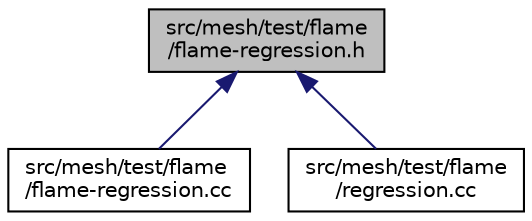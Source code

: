 digraph "src/mesh/test/flame/flame-regression.h"
{
 // LATEX_PDF_SIZE
  edge [fontname="Helvetica",fontsize="10",labelfontname="Helvetica",labelfontsize="10"];
  node [fontname="Helvetica",fontsize="10",shape=record];
  Node1 [label="src/mesh/test/flame\l/flame-regression.h",height=0.2,width=0.4,color="black", fillcolor="grey75", style="filled", fontcolor="black",tooltip=" "];
  Node1 -> Node2 [dir="back",color="midnightblue",fontsize="10",style="solid",fontname="Helvetica"];
  Node2 [label="src/mesh/test/flame\l/flame-regression.cc",height=0.2,width=0.4,color="black", fillcolor="white", style="filled",URL="$flame-regression_8cc.html",tooltip=" "];
  Node1 -> Node3 [dir="back",color="midnightblue",fontsize="10",style="solid",fontname="Helvetica"];
  Node3 [label="src/mesh/test/flame\l/regression.cc",height=0.2,width=0.4,color="black", fillcolor="white", style="filled",URL="$flame_2regression_8cc.html",tooltip=" "];
}
